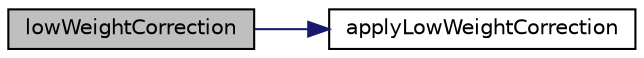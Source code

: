 digraph "lowWeightCorrection"
{
  bgcolor="transparent";
  edge [fontname="Helvetica",fontsize="10",labelfontname="Helvetica",labelfontsize="10"];
  node [fontname="Helvetica",fontsize="10",shape=record];
  rankdir="LR";
  Node1 [label="lowWeightCorrection",height=0.2,width=0.4,color="black", fillcolor="grey75", style="filled", fontcolor="black"];
  Node1 -> Node2 [color="midnightblue",fontsize="10",style="solid",fontname="Helvetica"];
  Node2 [label="applyLowWeightCorrection",height=0.2,width=0.4,color="black",URL="$a00047.html#ad623db6a578187f000ceab334ddf834e",tooltip="Return true if employing a &#39;lowWeightCorrection&#39;. "];
}
